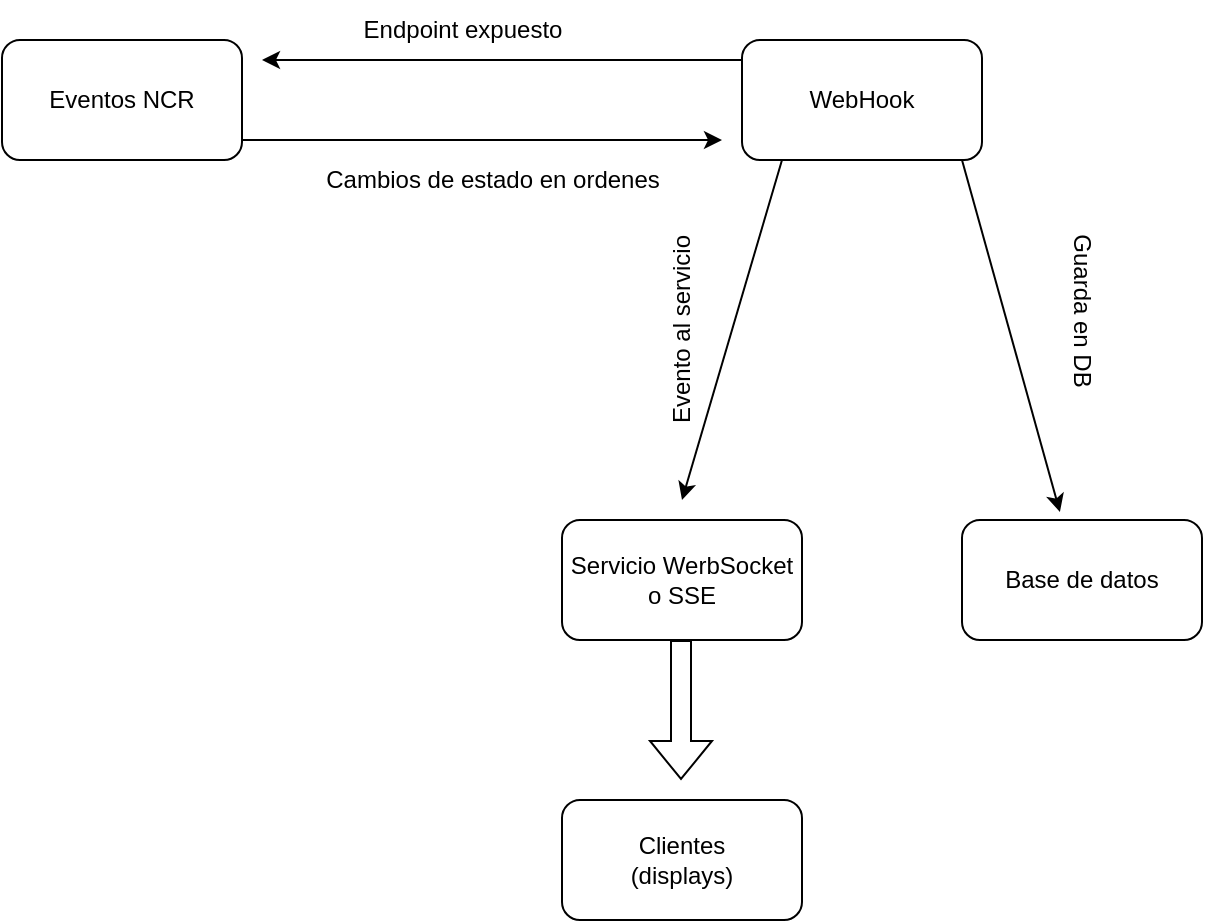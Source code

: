 <mxfile version="20.8.19" type="github">
  <diagram name="Page-1" id="2YBvvXClWsGukQMizWep">
    <mxGraphModel dx="1979" dy="1148" grid="1" gridSize="10" guides="1" tooltips="1" connect="1" arrows="1" fold="1" page="1" pageScale="1" pageWidth="850" pageHeight="1100" math="0" shadow="0">
      <root>
        <mxCell id="0" />
        <mxCell id="1" parent="0" />
        <mxCell id="0qya2zo46bCCdH2aBmLf-1" value="Eventos NCR" style="rounded=1;whiteSpace=wrap;html=1;" vertex="1" parent="1">
          <mxGeometry x="160" y="140" width="120" height="60" as="geometry" />
        </mxCell>
        <mxCell id="0qya2zo46bCCdH2aBmLf-6" value="WebHook" style="rounded=1;whiteSpace=wrap;html=1;" vertex="1" parent="1">
          <mxGeometry x="530" y="140" width="120" height="60" as="geometry" />
        </mxCell>
        <mxCell id="0qya2zo46bCCdH2aBmLf-7" value="" style="endArrow=classic;html=1;rounded=0;" edge="1" parent="1">
          <mxGeometry width="50" height="50" relative="1" as="geometry">
            <mxPoint x="530" y="150" as="sourcePoint" />
            <mxPoint x="290" y="150" as="targetPoint" />
          </mxGeometry>
        </mxCell>
        <mxCell id="0qya2zo46bCCdH2aBmLf-8" value="Endpoint expuesto" style="text;html=1;align=center;verticalAlign=middle;resizable=0;points=[];autosize=1;strokeColor=none;fillColor=none;" vertex="1" parent="1">
          <mxGeometry x="330" y="120" width="120" height="30" as="geometry" />
        </mxCell>
        <mxCell id="0qya2zo46bCCdH2aBmLf-9" value="" style="endArrow=classic;html=1;rounded=0;" edge="1" parent="1">
          <mxGeometry width="50" height="50" relative="1" as="geometry">
            <mxPoint x="280" y="190" as="sourcePoint" />
            <mxPoint x="520" y="190" as="targetPoint" />
          </mxGeometry>
        </mxCell>
        <mxCell id="0qya2zo46bCCdH2aBmLf-10" value="Cambios de estado en ordenes" style="text;html=1;align=center;verticalAlign=middle;resizable=0;points=[];autosize=1;strokeColor=none;fillColor=none;" vertex="1" parent="1">
          <mxGeometry x="310" y="195" width="190" height="30" as="geometry" />
        </mxCell>
        <mxCell id="0qya2zo46bCCdH2aBmLf-11" value="" style="endArrow=classic;html=1;rounded=0;" edge="1" parent="1">
          <mxGeometry width="50" height="50" relative="1" as="geometry">
            <mxPoint x="550" y="200" as="sourcePoint" />
            <mxPoint x="500" y="370" as="targetPoint" />
          </mxGeometry>
        </mxCell>
        <mxCell id="0qya2zo46bCCdH2aBmLf-12" value="" style="endArrow=classic;html=1;rounded=0;entryX=0.408;entryY=-0.067;entryDx=0;entryDy=0;entryPerimeter=0;" edge="1" parent="1" target="0qya2zo46bCCdH2aBmLf-16">
          <mxGeometry width="50" height="50" relative="1" as="geometry">
            <mxPoint x="640" y="200" as="sourcePoint" />
            <mxPoint x="640" y="360" as="targetPoint" />
          </mxGeometry>
        </mxCell>
        <mxCell id="0qya2zo46bCCdH2aBmLf-13" value="Guarda en DB" style="text;html=1;align=center;verticalAlign=middle;resizable=0;points=[];autosize=1;strokeColor=none;fillColor=none;rotation=90;" vertex="1" parent="1">
          <mxGeometry x="650" y="260" width="100" height="30" as="geometry" />
        </mxCell>
        <mxCell id="0qya2zo46bCCdH2aBmLf-15" value="Evento al servicio" style="text;html=1;align=center;verticalAlign=middle;resizable=0;points=[];autosize=1;strokeColor=none;fillColor=none;rotation=270;" vertex="1" parent="1">
          <mxGeometry x="440" y="270" width="120" height="30" as="geometry" />
        </mxCell>
        <mxCell id="0qya2zo46bCCdH2aBmLf-16" value="Base de datos" style="rounded=1;whiteSpace=wrap;html=1;" vertex="1" parent="1">
          <mxGeometry x="640" y="380" width="120" height="60" as="geometry" />
        </mxCell>
        <mxCell id="0qya2zo46bCCdH2aBmLf-17" value="Servicio WerbSocket o SSE" style="rounded=1;whiteSpace=wrap;html=1;" vertex="1" parent="1">
          <mxGeometry x="440" y="380" width="120" height="60" as="geometry" />
        </mxCell>
        <mxCell id="0qya2zo46bCCdH2aBmLf-19" value="" style="shape=flexArrow;endArrow=classic;html=1;rounded=0;" edge="1" parent="1">
          <mxGeometry width="50" height="50" relative="1" as="geometry">
            <mxPoint x="499.5" y="440" as="sourcePoint" />
            <mxPoint x="499.5" y="510" as="targetPoint" />
          </mxGeometry>
        </mxCell>
        <mxCell id="0qya2zo46bCCdH2aBmLf-20" value="Clientes&lt;br&gt;(displays)" style="rounded=1;whiteSpace=wrap;html=1;" vertex="1" parent="1">
          <mxGeometry x="440" y="520" width="120" height="60" as="geometry" />
        </mxCell>
      </root>
    </mxGraphModel>
  </diagram>
</mxfile>
